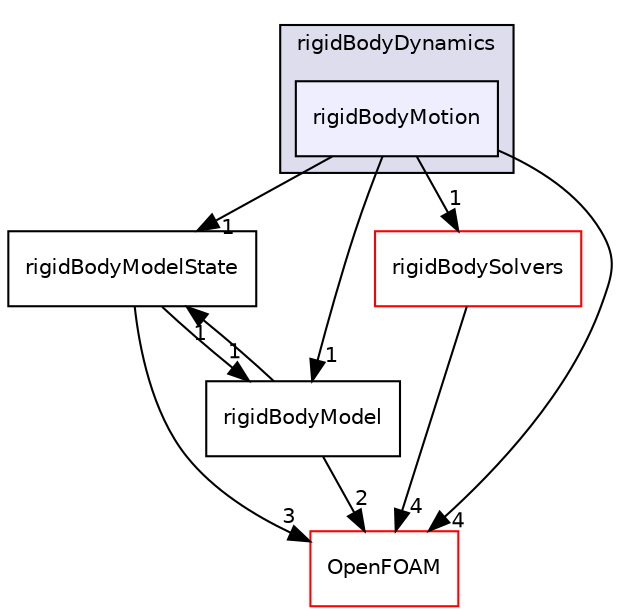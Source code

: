 digraph "src/rigidBodyDynamics/rigidBodyMotion" {
  bgcolor=transparent;
  compound=true
  node [ fontsize="10", fontname="Helvetica"];
  edge [ labelfontsize="10", labelfontname="Helvetica"];
  subgraph clusterdir_910720b80d2212eaa7292c1abd76c375 {
    graph [ bgcolor="#ddddee", pencolor="black", label="rigidBodyDynamics" fontname="Helvetica", fontsize="10", URL="dir_910720b80d2212eaa7292c1abd76c375.html"]
  dir_7121e47b9d32d5b24132b5dd9b1fec31 [shape=box, label="rigidBodyMotion", style="filled", fillcolor="#eeeeff", pencolor="black", URL="dir_7121e47b9d32d5b24132b5dd9b1fec31.html"];
  }
  dir_d31d6402043559e877bddd205385bdaf [shape=box label="rigidBodyModelState" URL="dir_d31d6402043559e877bddd205385bdaf.html"];
  dir_8dd39b48cb68df3186bbc82509ddc1bd [shape=box label="rigidBodySolvers" color="red" URL="dir_8dd39b48cb68df3186bbc82509ddc1bd.html"];
  dir_c5473ff19b20e6ec4dfe5c310b3778a8 [shape=box label="OpenFOAM" color="red" URL="dir_c5473ff19b20e6ec4dfe5c310b3778a8.html"];
  dir_01d230fdb888802d871acc5f0e1690e2 [shape=box label="rigidBodyModel" URL="dir_01d230fdb888802d871acc5f0e1690e2.html"];
  dir_d31d6402043559e877bddd205385bdaf->dir_c5473ff19b20e6ec4dfe5c310b3778a8 [headlabel="3", labeldistance=1.5 headhref="dir_002662_001950.html"];
  dir_d31d6402043559e877bddd205385bdaf->dir_01d230fdb888802d871acc5f0e1690e2 [headlabel="1", labeldistance=1.5 headhref="dir_002662_002661.html"];
  dir_7121e47b9d32d5b24132b5dd9b1fec31->dir_d31d6402043559e877bddd205385bdaf [headlabel="1", labeldistance=1.5 headhref="dir_002663_002662.html"];
  dir_7121e47b9d32d5b24132b5dd9b1fec31->dir_8dd39b48cb68df3186bbc82509ddc1bd [headlabel="1", labeldistance=1.5 headhref="dir_002663_002664.html"];
  dir_7121e47b9d32d5b24132b5dd9b1fec31->dir_c5473ff19b20e6ec4dfe5c310b3778a8 [headlabel="4", labeldistance=1.5 headhref="dir_002663_001950.html"];
  dir_7121e47b9d32d5b24132b5dd9b1fec31->dir_01d230fdb888802d871acc5f0e1690e2 [headlabel="1", labeldistance=1.5 headhref="dir_002663_002661.html"];
  dir_8dd39b48cb68df3186bbc82509ddc1bd->dir_c5473ff19b20e6ec4dfe5c310b3778a8 [headlabel="4", labeldistance=1.5 headhref="dir_002664_001950.html"];
  dir_01d230fdb888802d871acc5f0e1690e2->dir_d31d6402043559e877bddd205385bdaf [headlabel="1", labeldistance=1.5 headhref="dir_002661_002662.html"];
  dir_01d230fdb888802d871acc5f0e1690e2->dir_c5473ff19b20e6ec4dfe5c310b3778a8 [headlabel="2", labeldistance=1.5 headhref="dir_002661_001950.html"];
}
